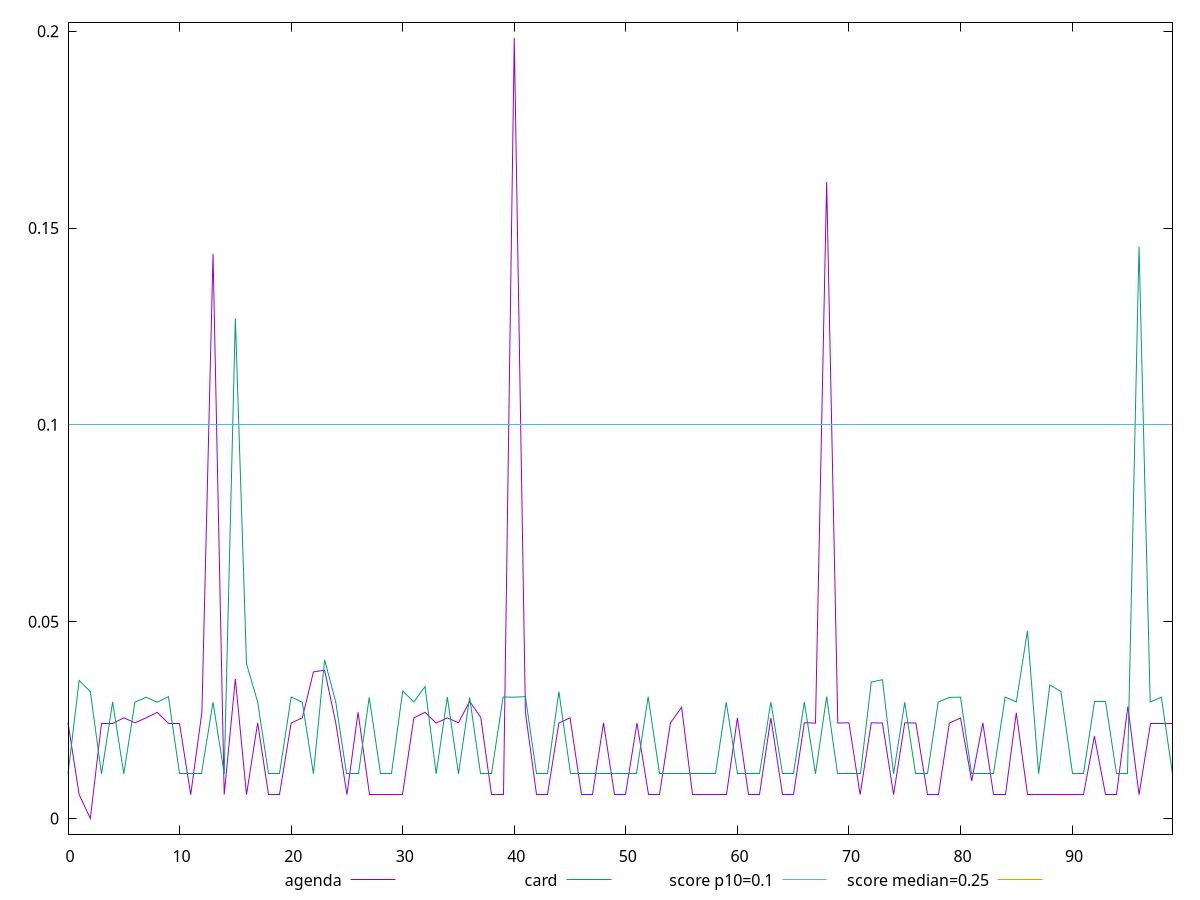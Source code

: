 reset

$agenda <<EOF
0 0.024310222731696238
1 0.006063152419196235
2 0
3 0.024251628981696235
4 0.024251628981696235
5 0.025569988356696237
6 0.024310222731696238
7 0.025569988356696237
8 0.026973796950446237
9 0.024251628981696235
10 0.024251628981696235
11 0.006063152419196235
12 0.026973796950446237
13 0.1434961832894219
14 0.006063152419196235
15 0.035443035231696236
16 0.006063152419196235
17 0.024310222731696238
18 0.006063152419196235
19 0.006063152419196235
20 0.024251628981696235
21 0.025569988356696237
22 0.037237468825446235
23 0.037679363356696235
24 0.024310222731696238
25 0.006063152419196235
26 0.026973796950446237
27 0.006063152419196235
28 0.006063152419196235
29 0.006063152419196235
30 0.006063152419196235
31 0.025569988356696237
32 0.026973796950446237
33 0.024251628981696235
34 0.025569988356696237
35 0.024310222731696238
36 0.02975700007544623
37 0.025665203200446237
38 0.006063152419196235
39 0.006063152419196235
40 0.19828971491919622
41 0.026973796950446237
42 0.006063152419196235
43 0.006063152419196235
44 0.024251628981696235
45 0.025569988356696237
46 0.006063152419196235
47 0.006063152419196235
48 0.024310222731696238
49 0.006063152419196235
50 0.006063152419196235
51 0.024251628981696235
52 0.006063152419196235
53 0.006063152419196235
54 0.024310222731696238
55 0.028243328200446234
56 0.006063152419196235
57 0.006063152419196235
58 0.006063152419196235
59 0.006063152419196235
60 0.025569988356696237
61 0.006063152419196235
62 0.006063152419196235
63 0.025569988356696237
64 0.006063152419196235
65 0.006063152419196235
66 0.024310222731696238
67 0.024251628981696235
68 0.1616846598519219
69 0.024251628981696235
70 0.024310222731696238
71 0.006063152419196235
72 0.024310222731696238
73 0.024251628981696235
74 0.006063152419196235
75 0.024310222731696238
76 0.024251628981696235
77 0.006063152419196235
78 0.006063152419196235
79 0.024251628981696235
80 0.025530925856696238
81 0.009541105164421929
82 0.024310222731696238
83 0.006063152419196235
84 0.006063152419196235
85 0.026851726637946237
86 0.006063152419196235
87 0.006063152419196235
88 0.006063152419196235
89 0.006063152419196235
90 0.006063152419196235
91 0.006063152419196235
92 0.020910644531249998
93 0.006063152419196235
94 0.006063152419196235
95 0.028463054762946232
96 0.006063152419196235
97 0.024251628981696235
98 0.024251628981696235
99 0.024251628981696235
EOF

$card <<EOF
0 0.011352840529547797
1 0.03504668818579779
2 0.0322634850607978
3 0.011352840529547797
4 0.0295999108420478
5 0.011352840529547797
6 0.029541317092047797
7 0.030810848342047798
8 0.029541317092047797
9 0.0309548913107978
10 0.011352840529547797
11 0.011352840529547797
12 0.011352840529547797
13 0.029541317092047797
14 0.011352840529547797
15 0.12706176386939155
16 0.039324031935797796
17 0.0295999108420478
18 0.011352840529547797
19 0.011352840529547797
20 0.0308596764670478
21 0.029541317092047797
22 0.011352840529547797
23 0.040315242873297796
24 0.0295999108420478
25 0.011352840529547797
26 0.011352840529547797
27 0.030762020217047797
28 0.011352840529547797
29 0.011352840529547797
30 0.0323953209982978
31 0.0295999108420478
32 0.033533016310797796
33 0.011352840529547797
34 0.0308596764670478
35 0.011352840529547797
36 0.030762020217047797
37 0.011352840529547797
38 0.011352840529547797
39 0.0308596764670478
40 0.0308206139670478
41 0.0309548913107978
42 0.011352840529547797
43 0.011352840529547797
44 0.03222442256079779
45 0.011352840529547797
46 0.011352840529547797
47 0.011352840529547797
48 0.011352840529547797
49 0.011352840529547797
50 0.011352840529547797
51 0.011352840529547797
52 0.0309548913107978
53 0.011352840529547797
54 0.011352840529547797
55 0.011352840529547797
56 0.011352840529547797
57 0.011352840529547797
58 0.011352840529547797
59 0.029541317092047797
60 0.011352840529547797
61 0.011352840529547797
62 0.011352840529547797
63 0.0295999108420478
64 0.011352840529547797
65 0.011352840529547797
66 0.0295999108420478
67 0.011352840529547797
68 0.0309548913107978
69 0.011352840529547797
70 0.011352840529547797
71 0.011352840529547797
72 0.0346682702170478
73 0.0352542077170478
74 0.011352840529547797
75 0.029541317092047797
76 0.011352840529547797
77 0.011352840529547797
78 0.0295999108420478
79 0.030762020217047797
80 0.0308206139670478
81 0.011352840529547797
82 0.011352840529547797
83 0.011352840529547797
84 0.0308596764670478
85 0.0295999108420478
86 0.0476687584982978
87 0.011352840529547797
88 0.0339211999045478
89 0.0322634850607978
90 0.011352840529547797
91 0.011352840529547797
92 0.0295999108420478
93 0.0295999108420478
94 0.011352840529547797
95 0.011352840529547797
96 0.14530883418189156
97 0.0295999108420478
98 0.0308206139670478
99 0.011352840529547797
EOF

set key outside below
set xrange [0:99]
set yrange [-0.003965794298383924:0.20225550921758015]
set trange [-0.003965794298383924:0.20225550921758015]
set terminal svg size 640, 520 enhanced background rgb 'white'
set output "reports/report_00028_2021-02-24T12-49-42.674Z/cumulative-layout-shift/comparison/line/1_vs_2.svg"

plot $agenda title "agenda" with line, \
     $card title "card" with line, \
     0.1 title "score p10=0.1", \
     0.25 title "score median=0.25"

reset
